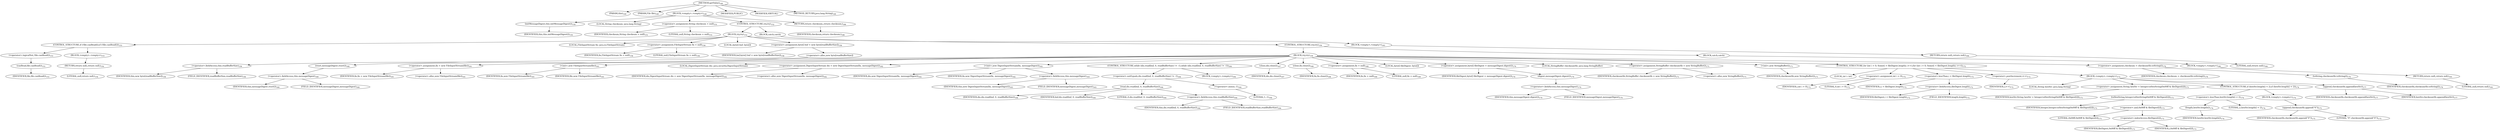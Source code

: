 digraph "getValue" {  
"177" [label = <(METHOD,getValue)<SUB>149</SUB>> ]
"8" [label = <(PARAM,this)<SUB>149</SUB>> ]
"178" [label = <(PARAM,File file)<SUB>149</SUB>> ]
"179" [label = <(BLOCK,&lt;empty&gt;,&lt;empty&gt;)<SUB>149</SUB>> ]
"180" [label = <(initMessageDigest,this.initMessageDigest())<SUB>150</SUB>> ]
"7" [label = <(IDENTIFIER,this,this.initMessageDigest())<SUB>150</SUB>> ]
"181" [label = <(LOCAL,String checksum: java.lang.String)> ]
"182" [label = <(&lt;operator&gt;.assignment,String checksum = null)<SUB>151</SUB>> ]
"183" [label = <(IDENTIFIER,checksum,String checksum = null)<SUB>151</SUB>> ]
"184" [label = <(LITERAL,null,String checksum = null)<SUB>151</SUB>> ]
"185" [label = <(CONTROL_STRUCTURE,try,try)<SUB>152</SUB>> ]
"186" [label = <(BLOCK,try,try)<SUB>152</SUB>> ]
"187" [label = <(CONTROL_STRUCTURE,if (!file.canRead()),if (!file.canRead()))<SUB>153</SUB>> ]
"188" [label = <(&lt;operator&gt;.logicalNot,!file.canRead())<SUB>153</SUB>> ]
"189" [label = <(canRead,file.canRead())<SUB>153</SUB>> ]
"190" [label = <(IDENTIFIER,file,file.canRead())<SUB>153</SUB>> ]
"191" [label = <(BLOCK,&lt;empty&gt;,&lt;empty&gt;)<SUB>153</SUB>> ]
"192" [label = <(RETURN,return null;,return null;)<SUB>154</SUB>> ]
"193" [label = <(LITERAL,null,return null;)<SUB>154</SUB>> ]
"10" [label = <(LOCAL,FileInputStream fis: java.io.FileInputStream)> ]
"194" [label = <(&lt;operator&gt;.assignment,FileInputStream fis = null)<SUB>156</SUB>> ]
"195" [label = <(IDENTIFIER,fis,FileInputStream fis = null)<SUB>156</SUB>> ]
"196" [label = <(LITERAL,null,FileInputStream fis = null)<SUB>156</SUB>> ]
"197" [label = <(LOCAL,byte[] buf: byte[])> ]
"198" [label = <(&lt;operator&gt;.assignment,byte[] buf = new byte[readBufferSize])<SUB>158</SUB>> ]
"199" [label = <(IDENTIFIER,buf,byte[] buf = new byte[readBufferSize])<SUB>158</SUB>> ]
"200" [label = <(&lt;operator&gt;.alloc,new byte[readBufferSize])> ]
"201" [label = <(&lt;operator&gt;.fieldAccess,this.readBufferSize)<SUB>158</SUB>> ]
"202" [label = <(IDENTIFIER,this,new byte[readBufferSize])<SUB>158</SUB>> ]
"203" [label = <(FIELD_IDENTIFIER,readBufferSize,readBufferSize)<SUB>158</SUB>> ]
"204" [label = <(CONTROL_STRUCTURE,try,try)<SUB>159</SUB>> ]
"205" [label = <(BLOCK,try,try)<SUB>159</SUB>> ]
"206" [label = <(reset,messageDigest.reset())<SUB>160</SUB>> ]
"207" [label = <(&lt;operator&gt;.fieldAccess,this.messageDigest)<SUB>160</SUB>> ]
"208" [label = <(IDENTIFIER,this,messageDigest.reset())<SUB>160</SUB>> ]
"209" [label = <(FIELD_IDENTIFIER,messageDigest,messageDigest)<SUB>160</SUB>> ]
"210" [label = <(&lt;operator&gt;.assignment,fis = new FileInputStream(file))<SUB>161</SUB>> ]
"211" [label = <(IDENTIFIER,fis,fis = new FileInputStream(file))<SUB>161</SUB>> ]
"212" [label = <(&lt;operator&gt;.alloc,new FileInputStream(file))<SUB>161</SUB>> ]
"213" [label = <(&lt;init&gt;,new FileInputStream(file))<SUB>161</SUB>> ]
"9" [label = <(IDENTIFIER,fis,new FileInputStream(file))<SUB>161</SUB>> ]
"214" [label = <(IDENTIFIER,file,new FileInputStream(file))<SUB>161</SUB>> ]
"12" [label = <(LOCAL,DigestInputStream dis: java.security.DigestInputStream)> ]
"215" [label = <(&lt;operator&gt;.assignment,DigestInputStream dis = new DigestInputStream(fis, messageDigest))<SUB>162</SUB>> ]
"216" [label = <(IDENTIFIER,dis,DigestInputStream dis = new DigestInputStream(fis, messageDigest))<SUB>162</SUB>> ]
"217" [label = <(&lt;operator&gt;.alloc,new DigestInputStream(fis, messageDigest))<SUB>162</SUB>> ]
"218" [label = <(&lt;init&gt;,new DigestInputStream(fis, messageDigest))<SUB>162</SUB>> ]
"11" [label = <(IDENTIFIER,dis,new DigestInputStream(fis, messageDigest))<SUB>162</SUB>> ]
"219" [label = <(IDENTIFIER,fis,new DigestInputStream(fis, messageDigest))<SUB>162</SUB>> ]
"220" [label = <(&lt;operator&gt;.fieldAccess,this.messageDigest)<SUB>163</SUB>> ]
"221" [label = <(IDENTIFIER,this,new DigestInputStream(fis, messageDigest))<SUB>163</SUB>> ]
"222" [label = <(FIELD_IDENTIFIER,messageDigest,messageDigest)<SUB>163</SUB>> ]
"223" [label = <(CONTROL_STRUCTURE,while (dis.read(buf, 0, readBufferSize) != -1),while (dis.read(buf, 0, readBufferSize) != -1))<SUB>164</SUB>> ]
"224" [label = <(&lt;operator&gt;.notEquals,dis.read(buf, 0, readBufferSize) != -1)<SUB>164</SUB>> ]
"225" [label = <(read,dis.read(buf, 0, readBufferSize))<SUB>164</SUB>> ]
"226" [label = <(IDENTIFIER,dis,dis.read(buf, 0, readBufferSize))<SUB>164</SUB>> ]
"227" [label = <(IDENTIFIER,buf,dis.read(buf, 0, readBufferSize))<SUB>164</SUB>> ]
"228" [label = <(LITERAL,0,dis.read(buf, 0, readBufferSize))<SUB>164</SUB>> ]
"229" [label = <(&lt;operator&gt;.fieldAccess,this.readBufferSize)<SUB>164</SUB>> ]
"230" [label = <(IDENTIFIER,this,dis.read(buf, 0, readBufferSize))<SUB>164</SUB>> ]
"231" [label = <(FIELD_IDENTIFIER,readBufferSize,readBufferSize)<SUB>164</SUB>> ]
"232" [label = <(&lt;operator&gt;.minus,-1)<SUB>164</SUB>> ]
"233" [label = <(LITERAL,1,-1)<SUB>164</SUB>> ]
"234" [label = <(BLOCK,&lt;empty&gt;,&lt;empty&gt;)<SUB>164</SUB>> ]
"235" [label = <(close,dis.close())<SUB>167</SUB>> ]
"236" [label = <(IDENTIFIER,dis,dis.close())<SUB>167</SUB>> ]
"237" [label = <(close,fis.close())<SUB>168</SUB>> ]
"238" [label = <(IDENTIFIER,fis,fis.close())<SUB>168</SUB>> ]
"239" [label = <(&lt;operator&gt;.assignment,fis = null)<SUB>169</SUB>> ]
"240" [label = <(IDENTIFIER,fis,fis = null)<SUB>169</SUB>> ]
"241" [label = <(LITERAL,null,fis = null)<SUB>169</SUB>> ]
"242" [label = <(LOCAL,byte[] fileDigest: byte[])> ]
"243" [label = <(&lt;operator&gt;.assignment,byte[] fileDigest = messageDigest.digest())<SUB>170</SUB>> ]
"244" [label = <(IDENTIFIER,fileDigest,byte[] fileDigest = messageDigest.digest())<SUB>170</SUB>> ]
"245" [label = <(digest,messageDigest.digest())<SUB>170</SUB>> ]
"246" [label = <(&lt;operator&gt;.fieldAccess,this.messageDigest)<SUB>170</SUB>> ]
"247" [label = <(IDENTIFIER,this,messageDigest.digest())<SUB>170</SUB>> ]
"248" [label = <(FIELD_IDENTIFIER,messageDigest,messageDigest)<SUB>170</SUB>> ]
"14" [label = <(LOCAL,StringBuffer checksumSb: java.lang.StringBuffer)> ]
"249" [label = <(&lt;operator&gt;.assignment,StringBuffer checksumSb = new StringBuffer())<SUB>171</SUB>> ]
"250" [label = <(IDENTIFIER,checksumSb,StringBuffer checksumSb = new StringBuffer())<SUB>171</SUB>> ]
"251" [label = <(&lt;operator&gt;.alloc,new StringBuffer())<SUB>171</SUB>> ]
"252" [label = <(&lt;init&gt;,new StringBuffer())<SUB>171</SUB>> ]
"13" [label = <(IDENTIFIER,checksumSb,new StringBuffer())<SUB>171</SUB>> ]
"253" [label = <(CONTROL_STRUCTURE,for (int i = 0; Some(i &lt; fileDigest.length); i++),for (int i = 0; Some(i &lt; fileDigest.length); i++))<SUB>172</SUB>> ]
"254" [label = <(LOCAL,int i: int)> ]
"255" [label = <(&lt;operator&gt;.assignment,int i = 0)<SUB>172</SUB>> ]
"256" [label = <(IDENTIFIER,i,int i = 0)<SUB>172</SUB>> ]
"257" [label = <(LITERAL,0,int i = 0)<SUB>172</SUB>> ]
"258" [label = <(&lt;operator&gt;.lessThan,i &lt; fileDigest.length)<SUB>172</SUB>> ]
"259" [label = <(IDENTIFIER,i,i &lt; fileDigest.length)<SUB>172</SUB>> ]
"260" [label = <(&lt;operator&gt;.fieldAccess,fileDigest.length)<SUB>172</SUB>> ]
"261" [label = <(IDENTIFIER,fileDigest,i &lt; fileDigest.length)<SUB>172</SUB>> ]
"262" [label = <(FIELD_IDENTIFIER,length,length)<SUB>172</SUB>> ]
"263" [label = <(&lt;operator&gt;.postIncrement,i++)<SUB>172</SUB>> ]
"264" [label = <(IDENTIFIER,i,i++)<SUB>172</SUB>> ]
"265" [label = <(BLOCK,&lt;empty&gt;,&lt;empty&gt;)<SUB>172</SUB>> ]
"266" [label = <(LOCAL,String hexStr: java.lang.String)> ]
"267" [label = <(&lt;operator&gt;.assignment,String hexStr = Integer.toHexString(0x00ff &amp; fileDigest[i]))<SUB>173</SUB>> ]
"268" [label = <(IDENTIFIER,hexStr,String hexStr = Integer.toHexString(0x00ff &amp; fileDigest[i]))<SUB>173</SUB>> ]
"269" [label = <(toHexString,Integer.toHexString(0x00ff &amp; fileDigest[i]))<SUB>173</SUB>> ]
"270" [label = <(IDENTIFIER,Integer,Integer.toHexString(0x00ff &amp; fileDigest[i]))<SUB>173</SUB>> ]
"271" [label = <(&lt;operator&gt;.and,0x00ff &amp; fileDigest[i])<SUB>173</SUB>> ]
"272" [label = <(LITERAL,0x00ff,0x00ff &amp; fileDigest[i])<SUB>173</SUB>> ]
"273" [label = <(&lt;operator&gt;.indexAccess,fileDigest[i])<SUB>173</SUB>> ]
"274" [label = <(IDENTIFIER,fileDigest,0x00ff &amp; fileDigest[i])<SUB>173</SUB>> ]
"275" [label = <(IDENTIFIER,i,0x00ff &amp; fileDigest[i])<SUB>173</SUB>> ]
"276" [label = <(CONTROL_STRUCTURE,if (hexStr.length() &lt; 2),if (hexStr.length() &lt; 2))<SUB>174</SUB>> ]
"277" [label = <(&lt;operator&gt;.lessThan,hexStr.length() &lt; 2)<SUB>174</SUB>> ]
"278" [label = <(length,hexStr.length())<SUB>174</SUB>> ]
"279" [label = <(IDENTIFIER,hexStr,hexStr.length())<SUB>174</SUB>> ]
"280" [label = <(LITERAL,2,hexStr.length() &lt; 2)<SUB>174</SUB>> ]
"281" [label = <(BLOCK,&lt;empty&gt;,&lt;empty&gt;)<SUB>174</SUB>> ]
"282" [label = <(append,checksumSb.append(&quot;0&quot;))<SUB>175</SUB>> ]
"283" [label = <(IDENTIFIER,checksumSb,checksumSb.append(&quot;0&quot;))<SUB>175</SUB>> ]
"284" [label = <(LITERAL,&quot;0&quot;,checksumSb.append(&quot;0&quot;))<SUB>175</SUB>> ]
"285" [label = <(append,checksumSb.append(hexStr))<SUB>177</SUB>> ]
"286" [label = <(IDENTIFIER,checksumSb,checksumSb.append(hexStr))<SUB>177</SUB>> ]
"287" [label = <(IDENTIFIER,hexStr,checksumSb.append(hexStr))<SUB>177</SUB>> ]
"288" [label = <(&lt;operator&gt;.assignment,checksum = checksumSb.toString())<SUB>179</SUB>> ]
"289" [label = <(IDENTIFIER,checksum,checksum = checksumSb.toString())<SUB>179</SUB>> ]
"290" [label = <(toString,checksumSb.toString())<SUB>179</SUB>> ]
"291" [label = <(IDENTIFIER,checksumSb,checksumSb.toString())<SUB>179</SUB>> ]
"292" [label = <(BLOCK,catch,catch)> ]
"293" [label = <(BLOCK,&lt;empty&gt;,&lt;empty&gt;)<SUB>180</SUB>> ]
"294" [label = <(RETURN,return null;,return null;)<SUB>181</SUB>> ]
"295" [label = <(LITERAL,null,return null;)<SUB>181</SUB>> ]
"296" [label = <(BLOCK,catch,catch)> ]
"297" [label = <(BLOCK,&lt;empty&gt;,&lt;empty&gt;)<SUB>183</SUB>> ]
"298" [label = <(RETURN,return null;,return null;)<SUB>184</SUB>> ]
"299" [label = <(LITERAL,null,return null;)<SUB>184</SUB>> ]
"300" [label = <(RETURN,return checksum;,return checksum;)<SUB>186</SUB>> ]
"301" [label = <(IDENTIFIER,checksum,return checksum;)<SUB>186</SUB>> ]
"302" [label = <(MODIFIER,PUBLIC)> ]
"303" [label = <(MODIFIER,VIRTUAL)> ]
"304" [label = <(METHOD_RETURN,java.lang.String)<SUB>149</SUB>> ]
  "177" -> "8" 
  "177" -> "178" 
  "177" -> "179" 
  "177" -> "302" 
  "177" -> "303" 
  "177" -> "304" 
  "179" -> "180" 
  "179" -> "181" 
  "179" -> "182" 
  "179" -> "185" 
  "179" -> "300" 
  "180" -> "7" 
  "182" -> "183" 
  "182" -> "184" 
  "185" -> "186" 
  "185" -> "296" 
  "186" -> "187" 
  "186" -> "10" 
  "186" -> "194" 
  "186" -> "197" 
  "186" -> "198" 
  "186" -> "204" 
  "187" -> "188" 
  "187" -> "191" 
  "188" -> "189" 
  "189" -> "190" 
  "191" -> "192" 
  "192" -> "193" 
  "194" -> "195" 
  "194" -> "196" 
  "198" -> "199" 
  "198" -> "200" 
  "200" -> "201" 
  "201" -> "202" 
  "201" -> "203" 
  "204" -> "205" 
  "204" -> "292" 
  "205" -> "206" 
  "205" -> "210" 
  "205" -> "213" 
  "205" -> "12" 
  "205" -> "215" 
  "205" -> "218" 
  "205" -> "223" 
  "205" -> "235" 
  "205" -> "237" 
  "205" -> "239" 
  "205" -> "242" 
  "205" -> "243" 
  "205" -> "14" 
  "205" -> "249" 
  "205" -> "252" 
  "205" -> "253" 
  "205" -> "288" 
  "206" -> "207" 
  "207" -> "208" 
  "207" -> "209" 
  "210" -> "211" 
  "210" -> "212" 
  "213" -> "9" 
  "213" -> "214" 
  "215" -> "216" 
  "215" -> "217" 
  "218" -> "11" 
  "218" -> "219" 
  "218" -> "220" 
  "220" -> "221" 
  "220" -> "222" 
  "223" -> "224" 
  "223" -> "234" 
  "224" -> "225" 
  "224" -> "232" 
  "225" -> "226" 
  "225" -> "227" 
  "225" -> "228" 
  "225" -> "229" 
  "229" -> "230" 
  "229" -> "231" 
  "232" -> "233" 
  "235" -> "236" 
  "237" -> "238" 
  "239" -> "240" 
  "239" -> "241" 
  "243" -> "244" 
  "243" -> "245" 
  "245" -> "246" 
  "246" -> "247" 
  "246" -> "248" 
  "249" -> "250" 
  "249" -> "251" 
  "252" -> "13" 
  "253" -> "254" 
  "253" -> "255" 
  "253" -> "258" 
  "253" -> "263" 
  "253" -> "265" 
  "255" -> "256" 
  "255" -> "257" 
  "258" -> "259" 
  "258" -> "260" 
  "260" -> "261" 
  "260" -> "262" 
  "263" -> "264" 
  "265" -> "266" 
  "265" -> "267" 
  "265" -> "276" 
  "265" -> "285" 
  "267" -> "268" 
  "267" -> "269" 
  "269" -> "270" 
  "269" -> "271" 
  "271" -> "272" 
  "271" -> "273" 
  "273" -> "274" 
  "273" -> "275" 
  "276" -> "277" 
  "276" -> "281" 
  "277" -> "278" 
  "277" -> "280" 
  "278" -> "279" 
  "281" -> "282" 
  "282" -> "283" 
  "282" -> "284" 
  "285" -> "286" 
  "285" -> "287" 
  "288" -> "289" 
  "288" -> "290" 
  "290" -> "291" 
  "292" -> "293" 
  "293" -> "294" 
  "294" -> "295" 
  "296" -> "297" 
  "297" -> "298" 
  "298" -> "299" 
  "300" -> "301" 
}
